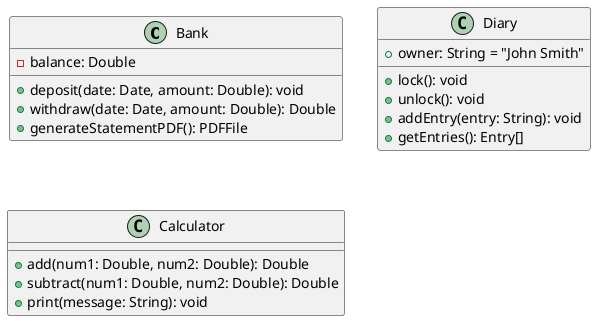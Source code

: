 @startuml
'https://plantuml.com/class-diagram
Class Bank{
    - balance: Double
    + deposit(date: Date, amount: Double): void
    + withdraw(date: Date, amount: Double): Double
    + generateStatementPDF(): PDFFile
}

Class Diary{
    + owner: String = "John Smith"
    + lock(): void
    + unlock(): void
    + addEntry(entry: String): void
    + getEntries(): Entry[]
}

Class Calculator{
    + add(num1: Double, num2: Double): Double
    + subtract(num1: Double, num2: Double): Double
    + print(message: String): void

}


@enduml
